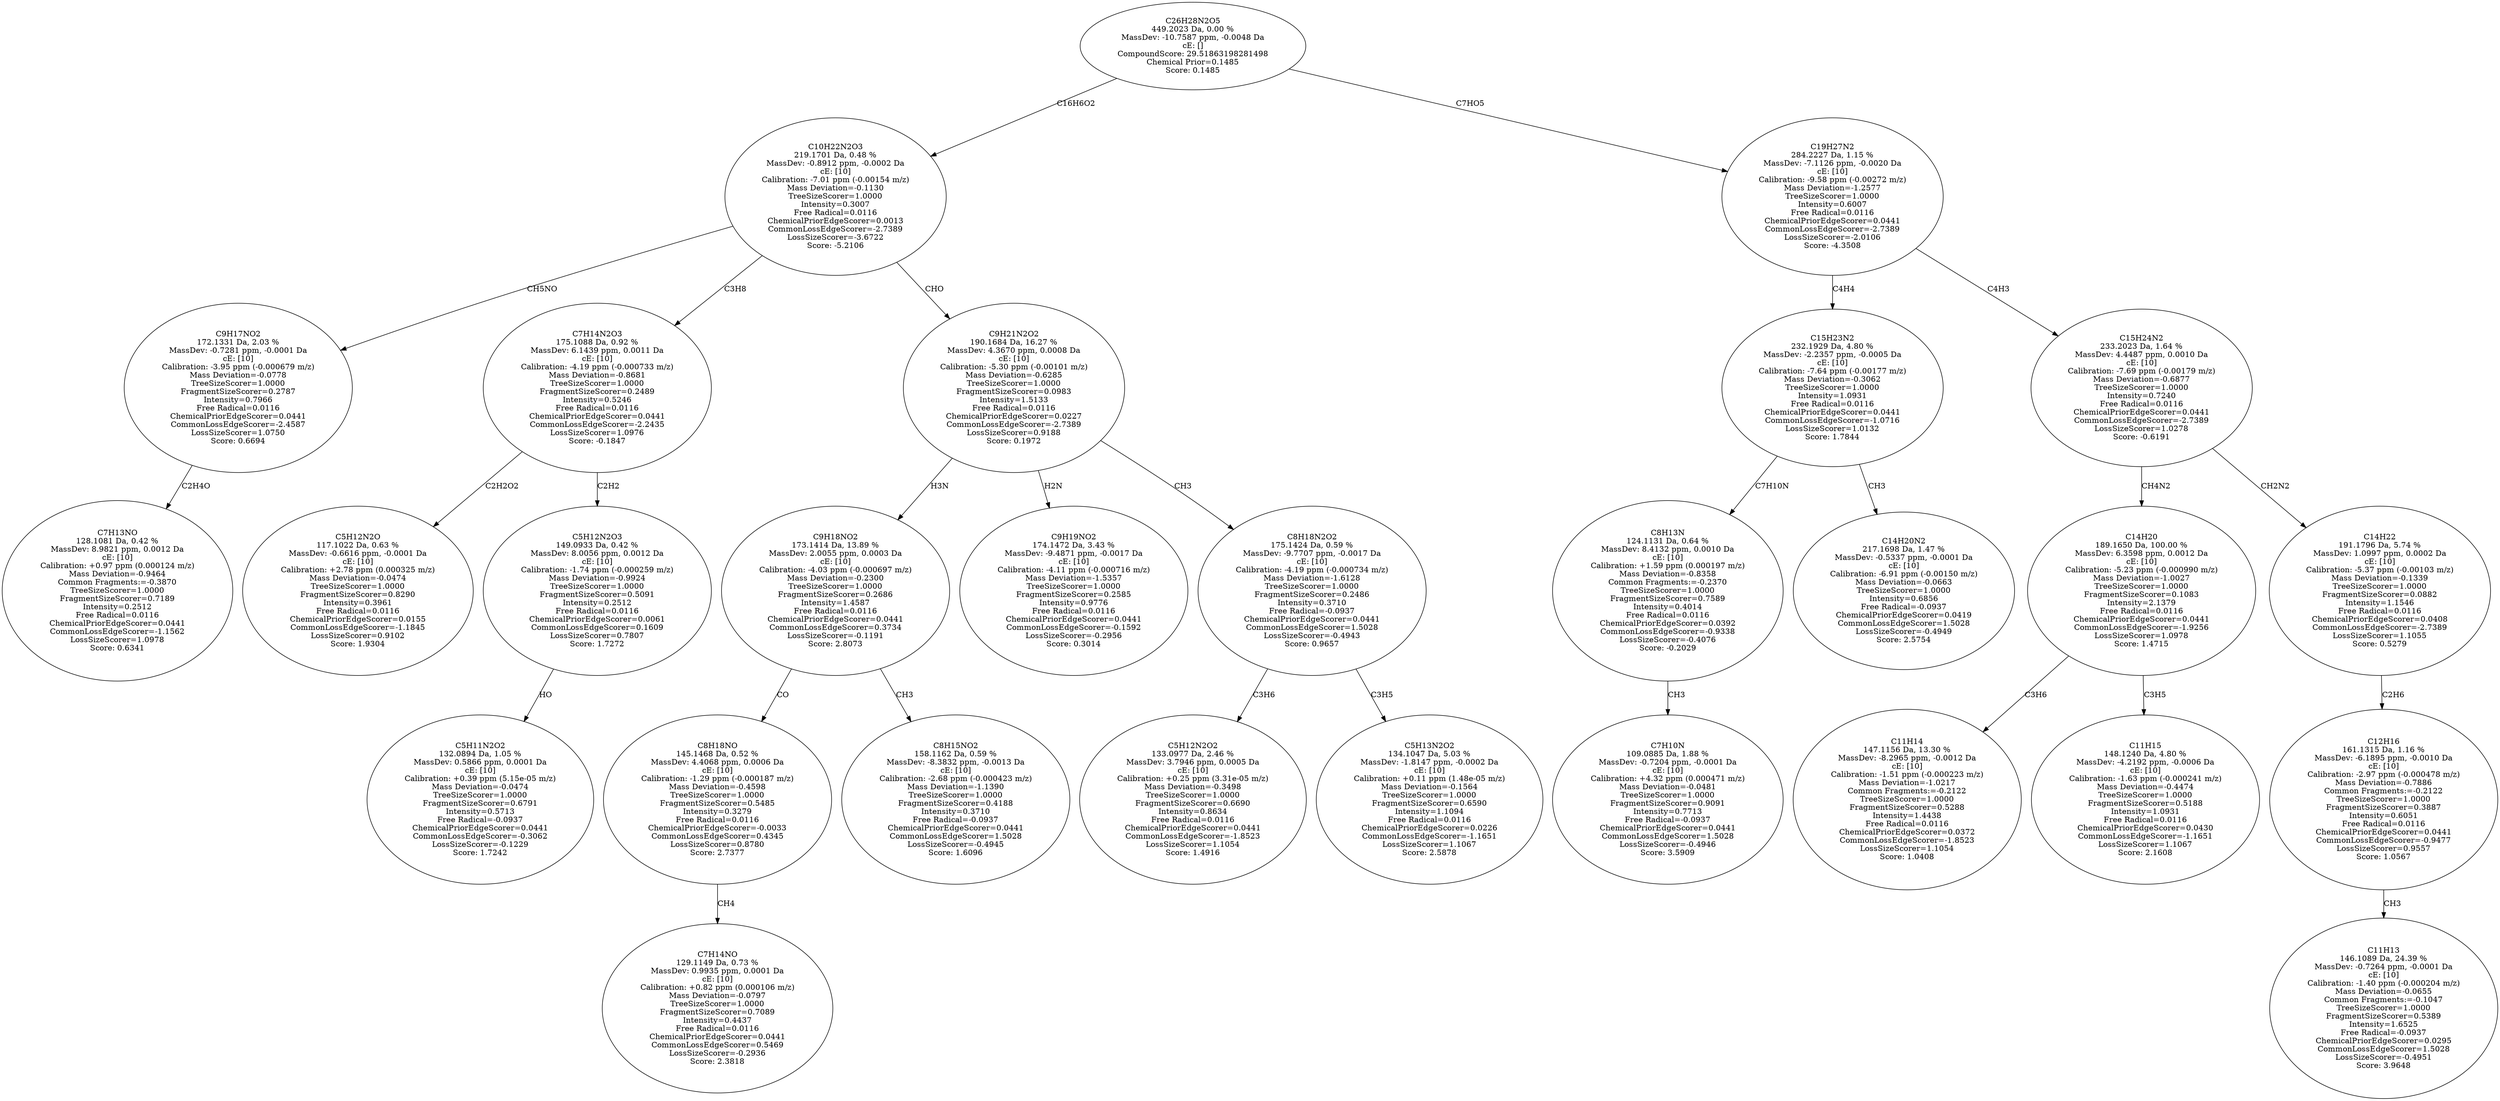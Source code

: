 strict digraph {
v1 [label="C7H13NO\n128.1081 Da, 0.42 %\nMassDev: 8.9821 ppm, 0.0012 Da\ncE: [10]\nCalibration: +0.97 ppm (0.000124 m/z)\nMass Deviation=-0.9464\nCommon Fragments:=-0.3870\nTreeSizeScorer=1.0000\nFragmentSizeScorer=0.7189\nIntensity=0.2512\nFree Radical=0.0116\nChemicalPriorEdgeScorer=0.0441\nCommonLossEdgeScorer=-1.1562\nLossSizeScorer=1.0978\nScore: 0.6341"];
v2 [label="C9H17NO2\n172.1331 Da, 2.03 %\nMassDev: -0.7281 ppm, -0.0001 Da\ncE: [10]\nCalibration: -3.95 ppm (-0.000679 m/z)\nMass Deviation=-0.0778\nTreeSizeScorer=1.0000\nFragmentSizeScorer=0.2787\nIntensity=0.7966\nFree Radical=0.0116\nChemicalPriorEdgeScorer=0.0441\nCommonLossEdgeScorer=-2.4587\nLossSizeScorer=1.0750\nScore: 0.6694"];
v3 [label="C5H12N2O\n117.1022 Da, 0.63 %\nMassDev: -0.6616 ppm, -0.0001 Da\ncE: [10]\nCalibration: +2.78 ppm (0.000325 m/z)\nMass Deviation=-0.0474\nTreeSizeScorer=1.0000\nFragmentSizeScorer=0.8290\nIntensity=0.3961\nFree Radical=0.0116\nChemicalPriorEdgeScorer=0.0155\nCommonLossEdgeScorer=-1.1845\nLossSizeScorer=0.9102\nScore: 1.9304"];
v4 [label="C5H11N2O2\n132.0894 Da, 1.05 %\nMassDev: 0.5866 ppm, 0.0001 Da\ncE: [10]\nCalibration: +0.39 ppm (5.15e-05 m/z)\nMass Deviation=-0.0474\nTreeSizeScorer=1.0000\nFragmentSizeScorer=0.6791\nIntensity=0.5713\nFree Radical=-0.0937\nChemicalPriorEdgeScorer=0.0441\nCommonLossEdgeScorer=-0.3062\nLossSizeScorer=-0.1229\nScore: 1.7242"];
v5 [label="C5H12N2O3\n149.0933 Da, 0.42 %\nMassDev: 8.0056 ppm, 0.0012 Da\ncE: [10]\nCalibration: -1.74 ppm (-0.000259 m/z)\nMass Deviation=-0.9924\nTreeSizeScorer=1.0000\nFragmentSizeScorer=0.5091\nIntensity=0.2512\nFree Radical=0.0116\nChemicalPriorEdgeScorer=0.0061\nCommonLossEdgeScorer=0.1609\nLossSizeScorer=0.7807\nScore: 1.7272"];
v6 [label="C7H14N2O3\n175.1088 Da, 0.92 %\nMassDev: 6.1439 ppm, 0.0011 Da\ncE: [10]\nCalibration: -4.19 ppm (-0.000733 m/z)\nMass Deviation=-0.8681\nTreeSizeScorer=1.0000\nFragmentSizeScorer=0.2489\nIntensity=0.5246\nFree Radical=0.0116\nChemicalPriorEdgeScorer=0.0441\nCommonLossEdgeScorer=-2.2435\nLossSizeScorer=1.0976\nScore: -0.1847"];
v7 [label="C7H14NO\n129.1149 Da, 0.73 %\nMassDev: 0.9935 ppm, 0.0001 Da\ncE: [10]\nCalibration: +0.82 ppm (0.000106 m/z)\nMass Deviation=-0.0797\nTreeSizeScorer=1.0000\nFragmentSizeScorer=0.7089\nIntensity=0.4437\nFree Radical=0.0116\nChemicalPriorEdgeScorer=0.0441\nCommonLossEdgeScorer=0.5469\nLossSizeScorer=-0.2936\nScore: 2.3818"];
v8 [label="C8H18NO\n145.1468 Da, 0.52 %\nMassDev: 4.4068 ppm, 0.0006 Da\ncE: [10]\nCalibration: -1.29 ppm (-0.000187 m/z)\nMass Deviation=-0.4598\nTreeSizeScorer=1.0000\nFragmentSizeScorer=0.5485\nIntensity=0.3279\nFree Radical=0.0116\nChemicalPriorEdgeScorer=-0.0033\nCommonLossEdgeScorer=0.4345\nLossSizeScorer=0.8780\nScore: 2.7377"];
v9 [label="C8H15NO2\n158.1162 Da, 0.59 %\nMassDev: -8.3832 ppm, -0.0013 Da\ncE: [10]\nCalibration: -2.68 ppm (-0.000423 m/z)\nMass Deviation=-1.1390\nTreeSizeScorer=1.0000\nFragmentSizeScorer=0.4188\nIntensity=0.3710\nFree Radical=-0.0937\nChemicalPriorEdgeScorer=0.0441\nCommonLossEdgeScorer=1.5028\nLossSizeScorer=-0.4945\nScore: 1.6096"];
v10 [label="C9H18NO2\n173.1414 Da, 13.89 %\nMassDev: 2.0055 ppm, 0.0003 Da\ncE: [10]\nCalibration: -4.03 ppm (-0.000697 m/z)\nMass Deviation=-0.2300\nTreeSizeScorer=1.0000\nFragmentSizeScorer=0.2686\nIntensity=1.4587\nFree Radical=0.0116\nChemicalPriorEdgeScorer=0.0441\nCommonLossEdgeScorer=0.3734\nLossSizeScorer=-0.1191\nScore: 2.8073"];
v11 [label="C9H19NO2\n174.1472 Da, 3.43 %\nMassDev: -9.4871 ppm, -0.0017 Da\ncE: [10]\nCalibration: -4.11 ppm (-0.000716 m/z)\nMass Deviation=-1.5357\nTreeSizeScorer=1.0000\nFragmentSizeScorer=0.2585\nIntensity=0.9776\nFree Radical=0.0116\nChemicalPriorEdgeScorer=0.0441\nCommonLossEdgeScorer=-0.1592\nLossSizeScorer=-0.2956\nScore: 0.3014"];
v12 [label="C5H12N2O2\n133.0977 Da, 2.46 %\nMassDev: 3.7946 ppm, 0.0005 Da\ncE: [10]\nCalibration: +0.25 ppm (3.31e-05 m/z)\nMass Deviation=-0.3498\nTreeSizeScorer=1.0000\nFragmentSizeScorer=0.6690\nIntensity=0.8634\nFree Radical=0.0116\nChemicalPriorEdgeScorer=0.0441\nCommonLossEdgeScorer=-1.8523\nLossSizeScorer=1.1054\nScore: 1.4916"];
v13 [label="C5H13N2O2\n134.1047 Da, 5.03 %\nMassDev: -1.8147 ppm, -0.0002 Da\ncE: [10]\nCalibration: +0.11 ppm (1.48e-05 m/z)\nMass Deviation=-0.1564\nTreeSizeScorer=1.0000\nFragmentSizeScorer=0.6590\nIntensity=1.1094\nFree Radical=0.0116\nChemicalPriorEdgeScorer=0.0226\nCommonLossEdgeScorer=-1.1651\nLossSizeScorer=1.1067\nScore: 2.5878"];
v14 [label="C8H18N2O2\n175.1424 Da, 0.59 %\nMassDev: -9.7707 ppm, -0.0017 Da\ncE: [10]\nCalibration: -4.19 ppm (-0.000734 m/z)\nMass Deviation=-1.6128\nTreeSizeScorer=1.0000\nFragmentSizeScorer=0.2486\nIntensity=0.3710\nFree Radical=-0.0937\nChemicalPriorEdgeScorer=0.0441\nCommonLossEdgeScorer=1.5028\nLossSizeScorer=-0.4943\nScore: 0.9657"];
v15 [label="C9H21N2O2\n190.1684 Da, 16.27 %\nMassDev: 4.3670 ppm, 0.0008 Da\ncE: [10]\nCalibration: -5.30 ppm (-0.00101 m/z)\nMass Deviation=-0.6285\nTreeSizeScorer=1.0000\nFragmentSizeScorer=0.0983\nIntensity=1.5133\nFree Radical=0.0116\nChemicalPriorEdgeScorer=0.0227\nCommonLossEdgeScorer=-2.7389\nLossSizeScorer=0.9188\nScore: 0.1972"];
v16 [label="C10H22N2O3\n219.1701 Da, 0.48 %\nMassDev: -0.8912 ppm, -0.0002 Da\ncE: [10]\nCalibration: -7.01 ppm (-0.00154 m/z)\nMass Deviation=-0.1130\nTreeSizeScorer=1.0000\nIntensity=0.3007\nFree Radical=0.0116\nChemicalPriorEdgeScorer=0.0013\nCommonLossEdgeScorer=-2.7389\nLossSizeScorer=-3.6722\nScore: -5.2106"];
v17 [label="C7H10N\n109.0885 Da, 1.88 %\nMassDev: -0.7204 ppm, -0.0001 Da\ncE: [10]\nCalibration: +4.32 ppm (0.000471 m/z)\nMass Deviation=-0.0481\nTreeSizeScorer=1.0000\nFragmentSizeScorer=0.9091\nIntensity=0.7713\nFree Radical=-0.0937\nChemicalPriorEdgeScorer=0.0441\nCommonLossEdgeScorer=1.5028\nLossSizeScorer=-0.4946\nScore: 3.5909"];
v18 [label="C8H13N\n124.1131 Da, 0.64 %\nMassDev: 8.4132 ppm, 0.0010 Da\ncE: [10]\nCalibration: +1.59 ppm (0.000197 m/z)\nMass Deviation=-0.8358\nCommon Fragments:=-0.2370\nTreeSizeScorer=1.0000\nFragmentSizeScorer=0.7589\nIntensity=0.4014\nFree Radical=0.0116\nChemicalPriorEdgeScorer=0.0392\nCommonLossEdgeScorer=-0.9338\nLossSizeScorer=-0.4076\nScore: -0.2029"];
v19 [label="C14H20N2\n217.1698 Da, 1.47 %\nMassDev: -0.5337 ppm, -0.0001 Da\ncE: [10]\nCalibration: -6.91 ppm (-0.00150 m/z)\nMass Deviation=-0.0663\nTreeSizeScorer=1.0000\nIntensity=0.6856\nFree Radical=-0.0937\nChemicalPriorEdgeScorer=0.0419\nCommonLossEdgeScorer=1.5028\nLossSizeScorer=-0.4949\nScore: 2.5754"];
v20 [label="C15H23N2\n232.1929 Da, 4.80 %\nMassDev: -2.2357 ppm, -0.0005 Da\ncE: [10]\nCalibration: -7.64 ppm (-0.00177 m/z)\nMass Deviation=-0.3062\nTreeSizeScorer=1.0000\nIntensity=1.0931\nFree Radical=0.0116\nChemicalPriorEdgeScorer=0.0441\nCommonLossEdgeScorer=-1.0716\nLossSizeScorer=1.0132\nScore: 1.7844"];
v21 [label="C11H14\n147.1156 Da, 13.30 %\nMassDev: -8.2965 ppm, -0.0012 Da\ncE: [10]\nCalibration: -1.51 ppm (-0.000223 m/z)\nMass Deviation=-1.0217\nCommon Fragments:=-0.2122\nTreeSizeScorer=1.0000\nFragmentSizeScorer=0.5288\nIntensity=1.4438\nFree Radical=0.0116\nChemicalPriorEdgeScorer=0.0372\nCommonLossEdgeScorer=-1.8523\nLossSizeScorer=1.1054\nScore: 1.0408"];
v22 [label="C11H15\n148.1240 Da, 4.80 %\nMassDev: -4.2192 ppm, -0.0006 Da\ncE: [10]\nCalibration: -1.63 ppm (-0.000241 m/z)\nMass Deviation=-0.4474\nTreeSizeScorer=1.0000\nFragmentSizeScorer=0.5188\nIntensity=1.0931\nFree Radical=0.0116\nChemicalPriorEdgeScorer=0.0430\nCommonLossEdgeScorer=-1.1651\nLossSizeScorer=1.1067\nScore: 2.1608"];
v23 [label="C14H20\n189.1650 Da, 100.00 %\nMassDev: 6.3598 ppm, 0.0012 Da\ncE: [10]\nCalibration: -5.23 ppm (-0.000990 m/z)\nMass Deviation=-1.0027\nTreeSizeScorer=1.0000\nFragmentSizeScorer=0.1083\nIntensity=2.1379\nFree Radical=0.0116\nChemicalPriorEdgeScorer=0.0441\nCommonLossEdgeScorer=-1.9256\nLossSizeScorer=1.0978\nScore: 1.4715"];
v24 [label="C11H13\n146.1089 Da, 24.39 %\nMassDev: -0.7264 ppm, -0.0001 Da\ncE: [10]\nCalibration: -1.40 ppm (-0.000204 m/z)\nMass Deviation=-0.0655\nCommon Fragments:=-0.1047\nTreeSizeScorer=1.0000\nFragmentSizeScorer=0.5389\nIntensity=1.6525\nFree Radical=-0.0937\nChemicalPriorEdgeScorer=0.0295\nCommonLossEdgeScorer=1.5028\nLossSizeScorer=-0.4951\nScore: 3.9648"];
v25 [label="C12H16\n161.1315 Da, 1.16 %\nMassDev: -6.1895 ppm, -0.0010 Da\ncE: [10]\nCalibration: -2.97 ppm (-0.000478 m/z)\nMass Deviation=-0.7886\nCommon Fragments:=-0.2122\nTreeSizeScorer=1.0000\nFragmentSizeScorer=0.3887\nIntensity=0.6051\nFree Radical=0.0116\nChemicalPriorEdgeScorer=0.0441\nCommonLossEdgeScorer=-0.9477\nLossSizeScorer=0.9557\nScore: 1.0567"];
v26 [label="C14H22\n191.1796 Da, 5.74 %\nMassDev: 1.0997 ppm, 0.0002 Da\ncE: [10]\nCalibration: -5.37 ppm (-0.00103 m/z)\nMass Deviation=-0.1339\nTreeSizeScorer=1.0000\nFragmentSizeScorer=0.0882\nIntensity=1.1546\nFree Radical=0.0116\nChemicalPriorEdgeScorer=0.0408\nCommonLossEdgeScorer=-2.7389\nLossSizeScorer=1.1055\nScore: 0.5279"];
v27 [label="C15H24N2\n233.2023 Da, 1.64 %\nMassDev: 4.4487 ppm, 0.0010 Da\ncE: [10]\nCalibration: -7.69 ppm (-0.00179 m/z)\nMass Deviation=-0.6877\nTreeSizeScorer=1.0000\nIntensity=0.7240\nFree Radical=0.0116\nChemicalPriorEdgeScorer=0.0441\nCommonLossEdgeScorer=-2.7389\nLossSizeScorer=1.0278\nScore: -0.6191"];
v28 [label="C19H27N2\n284.2227 Da, 1.15 %\nMassDev: -7.1126 ppm, -0.0020 Da\ncE: [10]\nCalibration: -9.58 ppm (-0.00272 m/z)\nMass Deviation=-1.2577\nTreeSizeScorer=1.0000\nIntensity=0.6007\nFree Radical=0.0116\nChemicalPriorEdgeScorer=0.0441\nCommonLossEdgeScorer=-2.7389\nLossSizeScorer=-2.0106\nScore: -4.3508"];
v29 [label="C26H28N2O5\n449.2023 Da, 0.00 %\nMassDev: -10.7587 ppm, -0.0048 Da\ncE: []\nCompoundScore: 29.51863198281498\nChemical Prior=0.1485\nScore: 0.1485"];
v2 -> v1 [label="C2H4O"];
v16 -> v2 [label="CH5NO"];
v6 -> v3 [label="C2H2O2"];
v5 -> v4 [label="HO"];
v6 -> v5 [label="C2H2"];
v16 -> v6 [label="C3H8"];
v8 -> v7 [label="CH4"];
v10 -> v8 [label="CO"];
v10 -> v9 [label="CH3"];
v15 -> v10 [label="H3N"];
v15 -> v11 [label="H2N"];
v14 -> v12 [label="C3H6"];
v14 -> v13 [label="C3H5"];
v15 -> v14 [label="CH3"];
v16 -> v15 [label="CHO"];
v29 -> v16 [label="C16H6O2"];
v18 -> v17 [label="CH3"];
v20 -> v18 [label="C7H10N"];
v20 -> v19 [label="CH3"];
v28 -> v20 [label="C4H4"];
v23 -> v21 [label="C3H6"];
v23 -> v22 [label="C3H5"];
v27 -> v23 [label="CH4N2"];
v25 -> v24 [label="CH3"];
v26 -> v25 [label="C2H6"];
v27 -> v26 [label="CH2N2"];
v28 -> v27 [label="C4H3"];
v29 -> v28 [label="C7HO5"];
}
